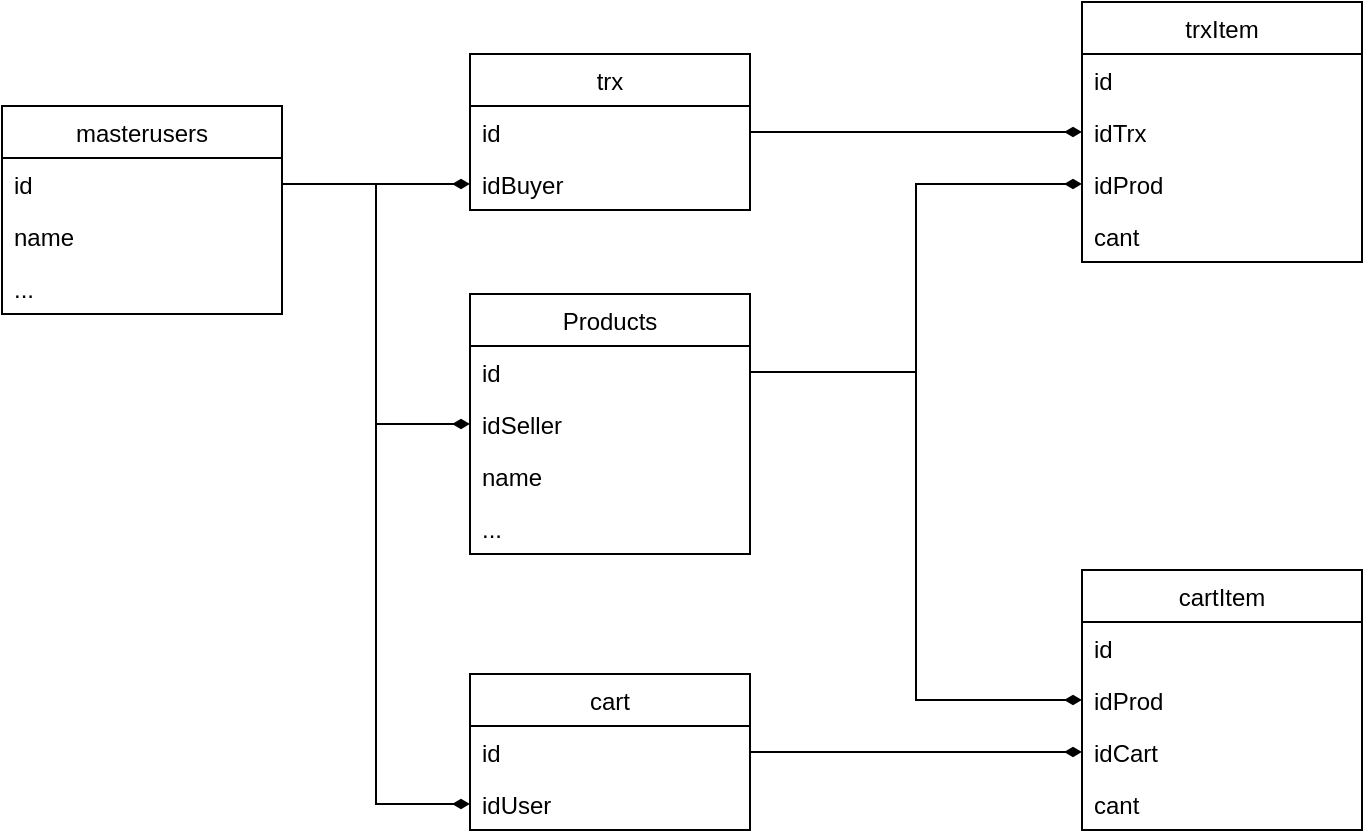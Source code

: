 <mxfile version="12.9.9" type="device"><diagram id="rQuK6shD8Q7cjBgu74Kz" name="Page-1"><mxGraphModel dx="868" dy="450" grid="1" gridSize="10" guides="1" tooltips="1" connect="1" arrows="1" fold="1" page="1" pageScale="1" pageWidth="827" pageHeight="1169" math="0" shadow="0"><root><mxCell id="0"/><mxCell id="1" parent="0"/><mxCell id="1TQnk2nnvV1wiEeYyJ82-21" value="masterusers" style="swimlane;fontStyle=0;childLayout=stackLayout;horizontal=1;startSize=26;fillColor=none;horizontalStack=0;resizeParent=1;resizeParentMax=0;resizeLast=0;collapsible=1;marginBottom=0;" vertex="1" parent="1"><mxGeometry x="40" y="76" width="140" height="104" as="geometry"/></mxCell><mxCell id="1TQnk2nnvV1wiEeYyJ82-22" value="id" style="text;strokeColor=none;fillColor=none;align=left;verticalAlign=top;spacingLeft=4;spacingRight=4;overflow=hidden;rotatable=0;points=[[0,0.5],[1,0.5]];portConstraint=eastwest;" vertex="1" parent="1TQnk2nnvV1wiEeYyJ82-21"><mxGeometry y="26" width="140" height="26" as="geometry"/></mxCell><mxCell id="1TQnk2nnvV1wiEeYyJ82-23" value="name" style="text;strokeColor=none;fillColor=none;align=left;verticalAlign=top;spacingLeft=4;spacingRight=4;overflow=hidden;rotatable=0;points=[[0,0.5],[1,0.5]];portConstraint=eastwest;" vertex="1" parent="1TQnk2nnvV1wiEeYyJ82-21"><mxGeometry y="52" width="140" height="26" as="geometry"/></mxCell><mxCell id="1TQnk2nnvV1wiEeYyJ82-24" value="..." style="text;strokeColor=none;fillColor=none;align=left;verticalAlign=top;spacingLeft=4;spacingRight=4;overflow=hidden;rotatable=0;points=[[0,0.5],[1,0.5]];portConstraint=eastwest;" vertex="1" parent="1TQnk2nnvV1wiEeYyJ82-21"><mxGeometry y="78" width="140" height="26" as="geometry"/></mxCell><mxCell id="1TQnk2nnvV1wiEeYyJ82-29" style="edgeStyle=orthogonalEdgeStyle;rounded=0;orthogonalLoop=1;jettySize=auto;html=1;exitX=1;exitY=0.5;exitDx=0;exitDy=0;entryX=0;entryY=0.5;entryDx=0;entryDy=0;endArrow=diamondThin;endFill=1;" edge="1" parent="1" source="1TQnk2nnvV1wiEeYyJ82-10" target="1TQnk2nnvV1wiEeYyJ82-7"><mxGeometry relative="1" as="geometry"/></mxCell><mxCell id="1TQnk2nnvV1wiEeYyJ82-30" style="edgeStyle=orthogonalEdgeStyle;rounded=0;orthogonalLoop=1;jettySize=auto;html=1;exitX=1;exitY=0.5;exitDx=0;exitDy=0;entryX=0;entryY=0.5;entryDx=0;entryDy=0;endArrow=diamondThin;endFill=1;" edge="1" parent="1" source="1TQnk2nnvV1wiEeYyJ82-18" target="1TQnk2nnvV1wiEeYyJ82-13"><mxGeometry relative="1" as="geometry"/></mxCell><mxCell id="1TQnk2nnvV1wiEeYyJ82-32" style="edgeStyle=orthogonalEdgeStyle;rounded=0;orthogonalLoop=1;jettySize=auto;html=1;exitX=1;exitY=0.5;exitDx=0;exitDy=0;entryX=0;entryY=0.5;entryDx=0;entryDy=0;endArrow=diamondThin;endFill=1;" edge="1" parent="1" source="1TQnk2nnvV1wiEeYyJ82-2" target="1TQnk2nnvV1wiEeYyJ82-16"><mxGeometry relative="1" as="geometry"/></mxCell><mxCell id="1TQnk2nnvV1wiEeYyJ82-35" style="edgeStyle=orthogonalEdgeStyle;rounded=0;orthogonalLoop=1;jettySize=auto;html=1;exitX=1;exitY=0.5;exitDx=0;exitDy=0;entryX=0;entryY=0.5;entryDx=0;entryDy=0;endArrow=diamondThin;endFill=1;" edge="1" parent="1" source="1TQnk2nnvV1wiEeYyJ82-22" target="1TQnk2nnvV1wiEeYyJ82-19"><mxGeometry relative="1" as="geometry"/></mxCell><mxCell id="1TQnk2nnvV1wiEeYyJ82-36" style="edgeStyle=orthogonalEdgeStyle;rounded=0;orthogonalLoop=1;jettySize=auto;html=1;exitX=1;exitY=0.5;exitDx=0;exitDy=0;entryX=0;entryY=0.5;entryDx=0;entryDy=0;endArrow=diamondThin;endFill=1;" edge="1" parent="1" source="1TQnk2nnvV1wiEeYyJ82-22" target="1TQnk2nnvV1wiEeYyJ82-3"><mxGeometry relative="1" as="geometry"/></mxCell><mxCell id="1TQnk2nnvV1wiEeYyJ82-9" value="cart" style="swimlane;fontStyle=0;childLayout=stackLayout;horizontal=1;startSize=26;fillColor=none;horizontalStack=0;resizeParent=1;resizeParentMax=0;resizeLast=0;collapsible=1;marginBottom=0;" vertex="1" parent="1"><mxGeometry x="274" y="360" width="140" height="78" as="geometry"/></mxCell><mxCell id="1TQnk2nnvV1wiEeYyJ82-10" value="id" style="text;strokeColor=none;fillColor=none;align=left;verticalAlign=top;spacingLeft=4;spacingRight=4;overflow=hidden;rotatable=0;points=[[0,0.5],[1,0.5]];portConstraint=eastwest;" vertex="1" parent="1TQnk2nnvV1wiEeYyJ82-9"><mxGeometry y="26" width="140" height="26" as="geometry"/></mxCell><mxCell id="1TQnk2nnvV1wiEeYyJ82-11" value="idUser" style="text;strokeColor=none;fillColor=none;align=left;verticalAlign=top;spacingLeft=4;spacingRight=4;overflow=hidden;rotatable=0;points=[[0,0.5],[1,0.5]];portConstraint=eastwest;" vertex="1" parent="1TQnk2nnvV1wiEeYyJ82-9"><mxGeometry y="52" width="140" height="26" as="geometry"/></mxCell><mxCell id="1TQnk2nnvV1wiEeYyJ82-17" value="trx" style="swimlane;fontStyle=0;childLayout=stackLayout;horizontal=1;startSize=26;fillColor=none;horizontalStack=0;resizeParent=1;resizeParentMax=0;resizeLast=0;collapsible=1;marginBottom=0;" vertex="1" parent="1"><mxGeometry x="274" y="50" width="140" height="78" as="geometry"/></mxCell><mxCell id="1TQnk2nnvV1wiEeYyJ82-18" value="id" style="text;strokeColor=none;fillColor=none;align=left;verticalAlign=top;spacingLeft=4;spacingRight=4;overflow=hidden;rotatable=0;points=[[0,0.5],[1,0.5]];portConstraint=eastwest;" vertex="1" parent="1TQnk2nnvV1wiEeYyJ82-17"><mxGeometry y="26" width="140" height="26" as="geometry"/></mxCell><mxCell id="1TQnk2nnvV1wiEeYyJ82-19" value="idBuyer" style="text;strokeColor=none;fillColor=none;align=left;verticalAlign=top;spacingLeft=4;spacingRight=4;overflow=hidden;rotatable=0;points=[[0,0.5],[1,0.5]];portConstraint=eastwest;" vertex="1" parent="1TQnk2nnvV1wiEeYyJ82-17"><mxGeometry y="52" width="140" height="26" as="geometry"/></mxCell><mxCell id="1TQnk2nnvV1wiEeYyJ82-37" style="edgeStyle=orthogonalEdgeStyle;rounded=0;orthogonalLoop=1;jettySize=auto;html=1;exitX=1;exitY=0.5;exitDx=0;exitDy=0;entryX=0;entryY=0.5;entryDx=0;entryDy=0;endArrow=diamondThin;endFill=1;" edge="1" parent="1" source="1TQnk2nnvV1wiEeYyJ82-22" target="1TQnk2nnvV1wiEeYyJ82-11"><mxGeometry relative="1" as="geometry"/></mxCell><mxCell id="1TQnk2nnvV1wiEeYyJ82-13" value="trxItem" style="swimlane;fontStyle=0;childLayout=stackLayout;horizontal=1;startSize=26;fillColor=none;horizontalStack=0;resizeParent=1;resizeParentMax=0;resizeLast=0;collapsible=1;marginBottom=0;" vertex="1" parent="1"><mxGeometry x="580" y="24" width="140" height="130" as="geometry"/></mxCell><mxCell id="1TQnk2nnvV1wiEeYyJ82-14" value="id" style="text;strokeColor=none;fillColor=none;align=left;verticalAlign=top;spacingLeft=4;spacingRight=4;overflow=hidden;rotatable=0;points=[[0,0.5],[1,0.5]];portConstraint=eastwest;" vertex="1" parent="1TQnk2nnvV1wiEeYyJ82-13"><mxGeometry y="26" width="140" height="26" as="geometry"/></mxCell><mxCell id="1TQnk2nnvV1wiEeYyJ82-15" value="idTrx" style="text;strokeColor=none;fillColor=none;align=left;verticalAlign=top;spacingLeft=4;spacingRight=4;overflow=hidden;rotatable=0;points=[[0,0.5],[1,0.5]];portConstraint=eastwest;" vertex="1" parent="1TQnk2nnvV1wiEeYyJ82-13"><mxGeometry y="52" width="140" height="26" as="geometry"/></mxCell><mxCell id="1TQnk2nnvV1wiEeYyJ82-16" value="idProd" style="text;strokeColor=none;fillColor=none;align=left;verticalAlign=top;spacingLeft=4;spacingRight=4;overflow=hidden;rotatable=0;points=[[0,0.5],[1,0.5]];portConstraint=eastwest;" vertex="1" parent="1TQnk2nnvV1wiEeYyJ82-13"><mxGeometry y="78" width="140" height="26" as="geometry"/></mxCell><mxCell id="1TQnk2nnvV1wiEeYyJ82-26" value="cant" style="text;strokeColor=none;fillColor=none;align=left;verticalAlign=top;spacingLeft=4;spacingRight=4;overflow=hidden;rotatable=0;points=[[0,0.5],[1,0.5]];portConstraint=eastwest;" vertex="1" parent="1TQnk2nnvV1wiEeYyJ82-13"><mxGeometry y="104" width="140" height="26" as="geometry"/></mxCell><mxCell id="1TQnk2nnvV1wiEeYyJ82-1" value="Products" style="swimlane;fontStyle=0;childLayout=stackLayout;horizontal=1;startSize=26;fillColor=none;horizontalStack=0;resizeParent=1;resizeParentMax=0;resizeLast=0;collapsible=1;marginBottom=0;" vertex="1" parent="1"><mxGeometry x="274" y="170" width="140" height="130" as="geometry"/></mxCell><mxCell id="1TQnk2nnvV1wiEeYyJ82-2" value="id" style="text;strokeColor=none;fillColor=none;align=left;verticalAlign=top;spacingLeft=4;spacingRight=4;overflow=hidden;rotatable=0;points=[[0,0.5],[1,0.5]];portConstraint=eastwest;" vertex="1" parent="1TQnk2nnvV1wiEeYyJ82-1"><mxGeometry y="26" width="140" height="26" as="geometry"/></mxCell><mxCell id="1TQnk2nnvV1wiEeYyJ82-3" value="idSeller" style="text;strokeColor=none;fillColor=none;align=left;verticalAlign=top;spacingLeft=4;spacingRight=4;overflow=hidden;rotatable=0;points=[[0,0.5],[1,0.5]];portConstraint=eastwest;" vertex="1" parent="1TQnk2nnvV1wiEeYyJ82-1"><mxGeometry y="52" width="140" height="26" as="geometry"/></mxCell><mxCell id="1TQnk2nnvV1wiEeYyJ82-4" value="name" style="text;strokeColor=none;fillColor=none;align=left;verticalAlign=top;spacingLeft=4;spacingRight=4;overflow=hidden;rotatable=0;points=[[0,0.5],[1,0.5]];portConstraint=eastwest;" vertex="1" parent="1TQnk2nnvV1wiEeYyJ82-1"><mxGeometry y="78" width="140" height="26" as="geometry"/></mxCell><mxCell id="1TQnk2nnvV1wiEeYyJ82-31" value="..." style="text;strokeColor=none;fillColor=none;align=left;verticalAlign=top;spacingLeft=4;spacingRight=4;overflow=hidden;rotatable=0;points=[[0,0.5],[1,0.5]];portConstraint=eastwest;" vertex="1" parent="1TQnk2nnvV1wiEeYyJ82-1"><mxGeometry y="104" width="140" height="26" as="geometry"/></mxCell><mxCell id="1TQnk2nnvV1wiEeYyJ82-38" style="edgeStyle=orthogonalEdgeStyle;rounded=0;orthogonalLoop=1;jettySize=auto;html=1;exitX=1;exitY=0.5;exitDx=0;exitDy=0;entryX=0;entryY=0.5;entryDx=0;entryDy=0;endArrow=diamondThin;endFill=1;" edge="1" parent="1" source="1TQnk2nnvV1wiEeYyJ82-2" target="1TQnk2nnvV1wiEeYyJ82-8"><mxGeometry relative="1" as="geometry"/></mxCell><mxCell id="1TQnk2nnvV1wiEeYyJ82-5" value="cartItem" style="swimlane;fontStyle=0;childLayout=stackLayout;horizontal=1;startSize=26;fillColor=none;horizontalStack=0;resizeParent=1;resizeParentMax=0;resizeLast=0;collapsible=1;marginBottom=0;" vertex="1" parent="1"><mxGeometry x="580" y="308" width="140" height="130" as="geometry"/></mxCell><mxCell id="1TQnk2nnvV1wiEeYyJ82-6" value="id" style="text;strokeColor=none;fillColor=none;align=left;verticalAlign=top;spacingLeft=4;spacingRight=4;overflow=hidden;rotatable=0;points=[[0,0.5],[1,0.5]];portConstraint=eastwest;" vertex="1" parent="1TQnk2nnvV1wiEeYyJ82-5"><mxGeometry y="26" width="140" height="26" as="geometry"/></mxCell><mxCell id="1TQnk2nnvV1wiEeYyJ82-8" value="idProd" style="text;strokeColor=none;fillColor=none;align=left;verticalAlign=top;spacingLeft=4;spacingRight=4;overflow=hidden;rotatable=0;points=[[0,0.5],[1,0.5]];portConstraint=eastwest;" vertex="1" parent="1TQnk2nnvV1wiEeYyJ82-5"><mxGeometry y="52" width="140" height="26" as="geometry"/></mxCell><mxCell id="1TQnk2nnvV1wiEeYyJ82-7" value="idCart" style="text;strokeColor=none;fillColor=none;align=left;verticalAlign=top;spacingLeft=4;spacingRight=4;overflow=hidden;rotatable=0;points=[[0,0.5],[1,0.5]];portConstraint=eastwest;" vertex="1" parent="1TQnk2nnvV1wiEeYyJ82-5"><mxGeometry y="78" width="140" height="26" as="geometry"/></mxCell><mxCell id="1TQnk2nnvV1wiEeYyJ82-27" value="cant" style="text;strokeColor=none;fillColor=none;align=left;verticalAlign=top;spacingLeft=4;spacingRight=4;overflow=hidden;rotatable=0;points=[[0,0.5],[1,0.5]];portConstraint=eastwest;" vertex="1" parent="1TQnk2nnvV1wiEeYyJ82-5"><mxGeometry y="104" width="140" height="26" as="geometry"/></mxCell></root></mxGraphModel></diagram></mxfile>